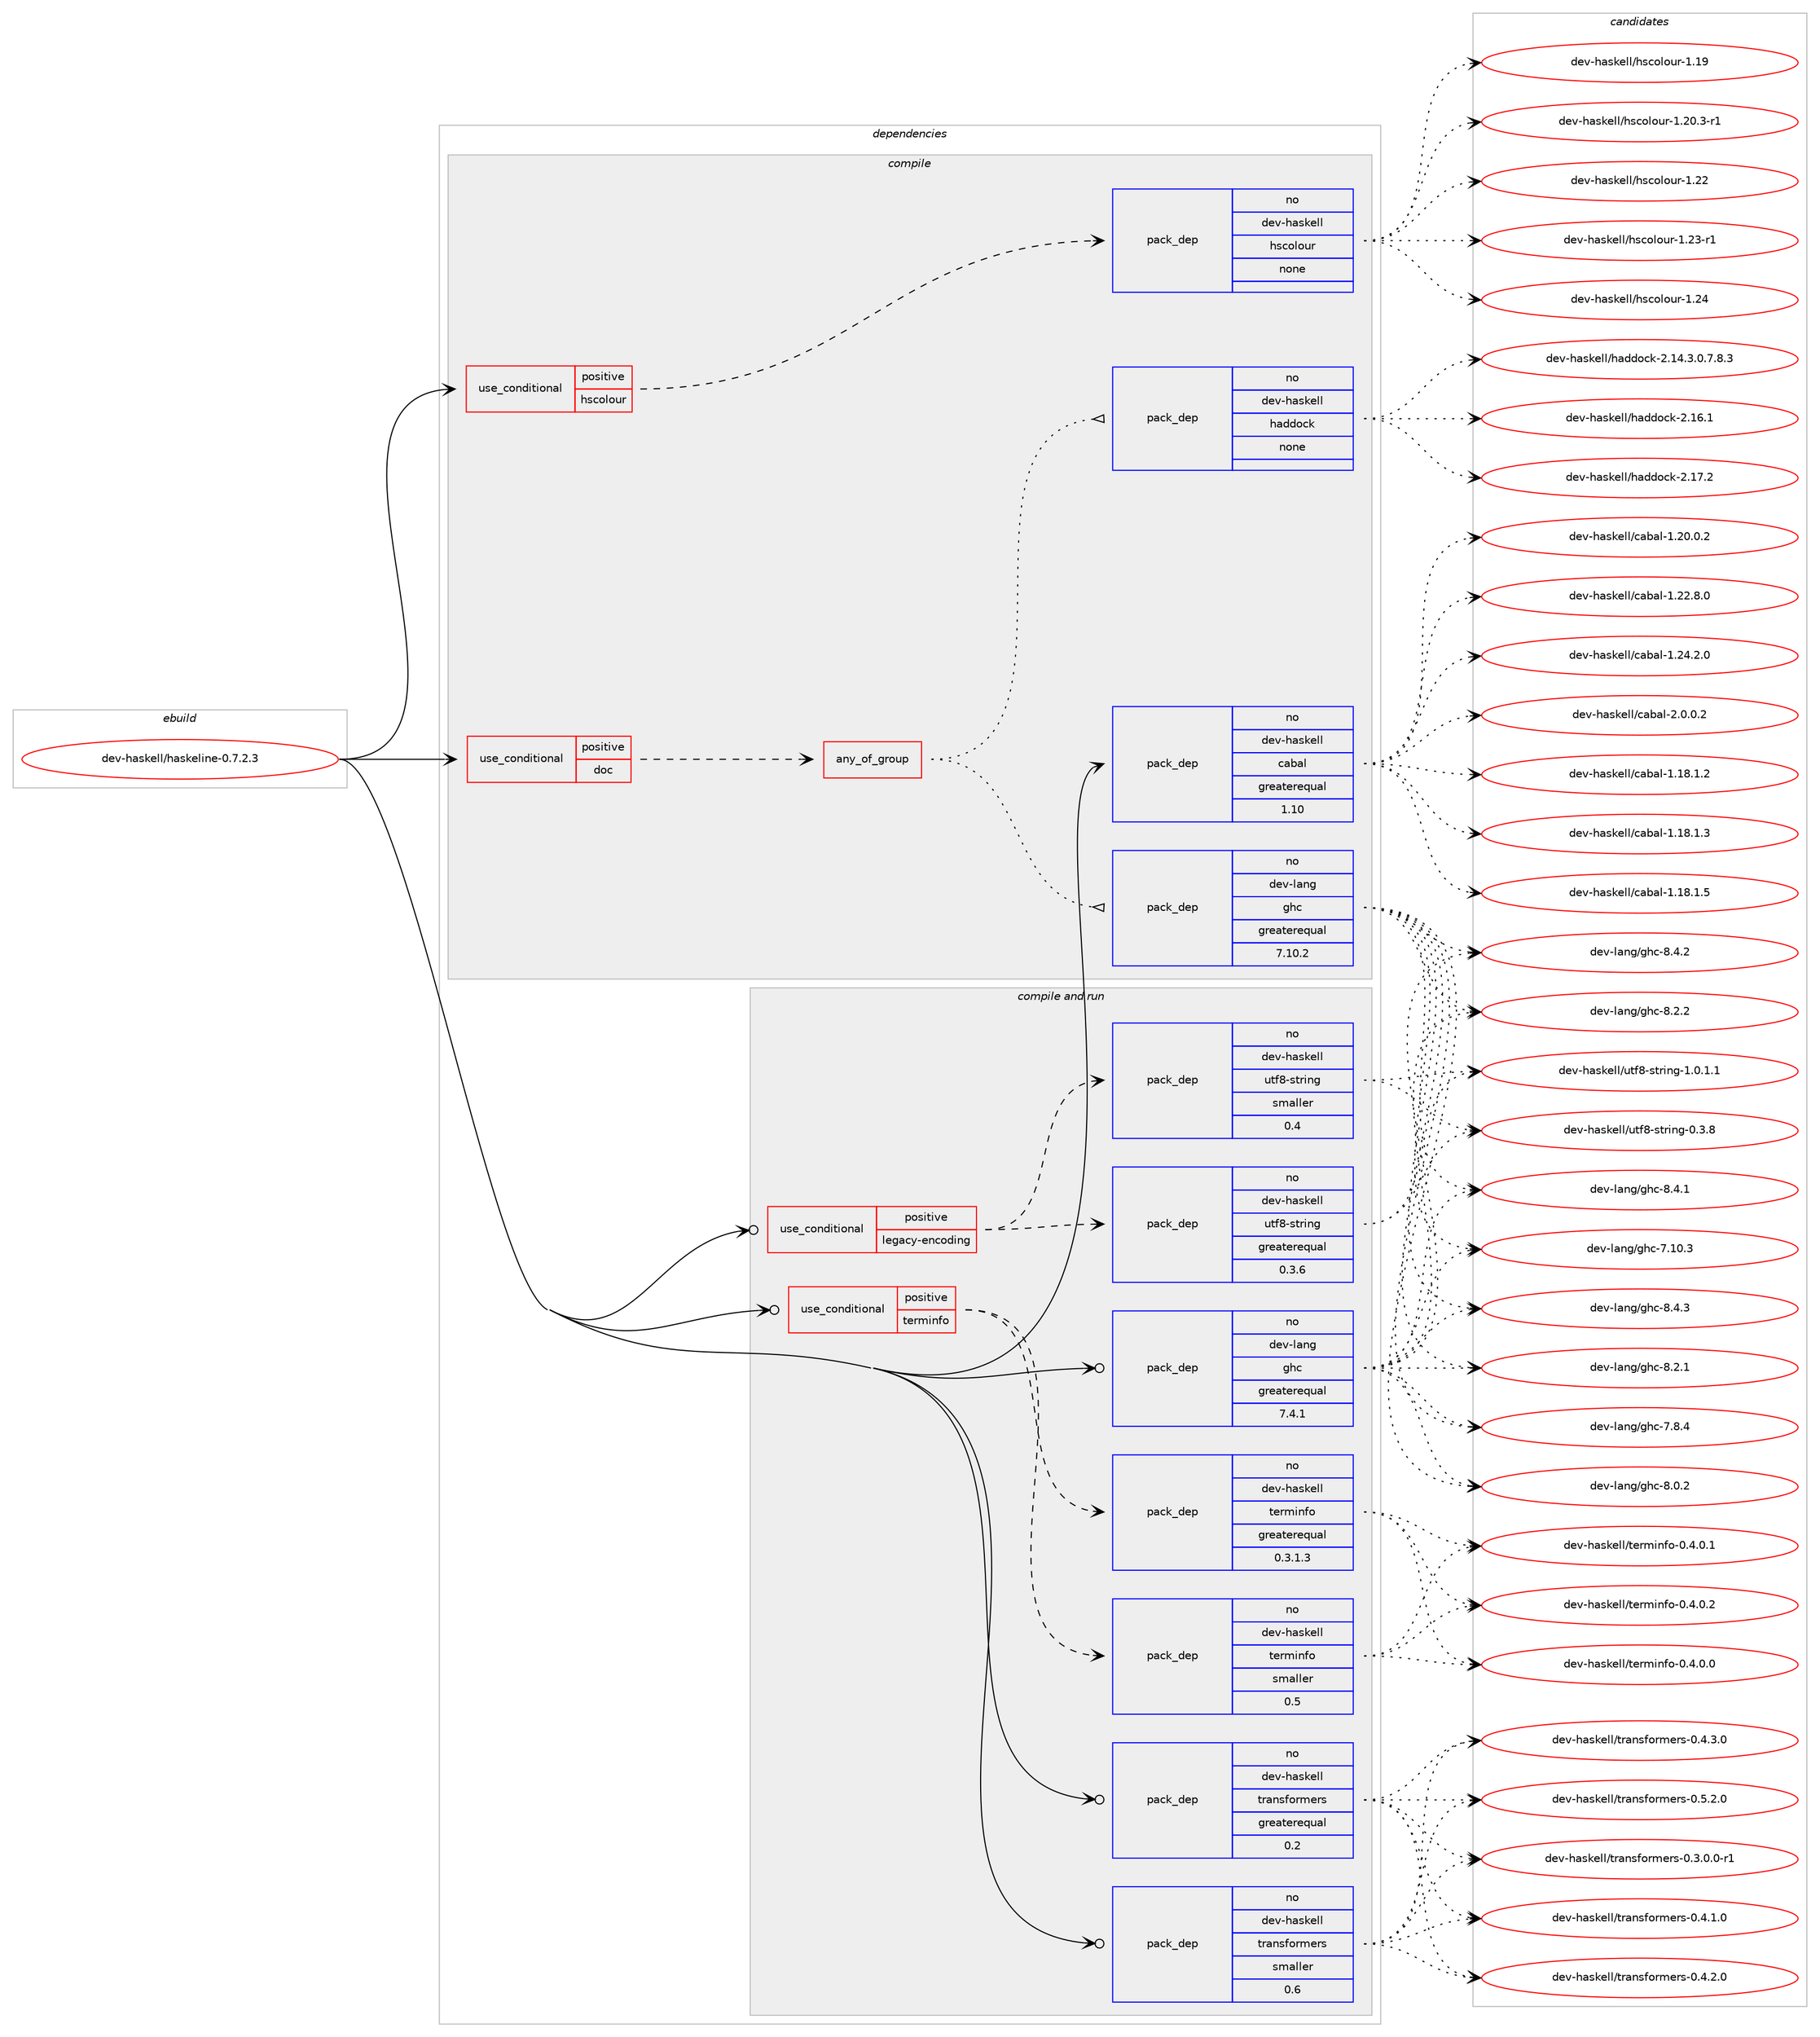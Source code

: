 digraph prolog {

# *************
# Graph options
# *************

newrank=true;
concentrate=true;
compound=true;
graph [rankdir=LR,fontname=Helvetica,fontsize=10,ranksep=1.5];#, ranksep=2.5, nodesep=0.2];
edge  [arrowhead=vee];
node  [fontname=Helvetica,fontsize=10];

# **********
# The ebuild
# **********

subgraph cluster_leftcol {
color=gray;
rank=same;
label=<<i>ebuild</i>>;
id [label="dev-haskell/haskeline-0.7.2.3", color=red, width=4, href="../dev-haskell/haskeline-0.7.2.3.svg"];
}

# ****************
# The dependencies
# ****************

subgraph cluster_midcol {
color=gray;
label=<<i>dependencies</i>>;
subgraph cluster_compile {
fillcolor="#eeeeee";
style=filled;
label=<<i>compile</i>>;
subgraph cond359811 {
dependency1334032 [label=<<TABLE BORDER="0" CELLBORDER="1" CELLSPACING="0" CELLPADDING="4"><TR><TD ROWSPAN="3" CELLPADDING="10">use_conditional</TD></TR><TR><TD>positive</TD></TR><TR><TD>doc</TD></TR></TABLE>>, shape=none, color=red];
subgraph any20980 {
dependency1334033 [label=<<TABLE BORDER="0" CELLBORDER="1" CELLSPACING="0" CELLPADDING="4"><TR><TD CELLPADDING="10">any_of_group</TD></TR></TABLE>>, shape=none, color=red];subgraph pack952689 {
dependency1334034 [label=<<TABLE BORDER="0" CELLBORDER="1" CELLSPACING="0" CELLPADDING="4" WIDTH="220"><TR><TD ROWSPAN="6" CELLPADDING="30">pack_dep</TD></TR><TR><TD WIDTH="110">no</TD></TR><TR><TD>dev-haskell</TD></TR><TR><TD>haddock</TD></TR><TR><TD>none</TD></TR><TR><TD></TD></TR></TABLE>>, shape=none, color=blue];
}
dependency1334033:e -> dependency1334034:w [weight=20,style="dotted",arrowhead="oinv"];
subgraph pack952690 {
dependency1334035 [label=<<TABLE BORDER="0" CELLBORDER="1" CELLSPACING="0" CELLPADDING="4" WIDTH="220"><TR><TD ROWSPAN="6" CELLPADDING="30">pack_dep</TD></TR><TR><TD WIDTH="110">no</TD></TR><TR><TD>dev-lang</TD></TR><TR><TD>ghc</TD></TR><TR><TD>greaterequal</TD></TR><TR><TD>7.10.2</TD></TR></TABLE>>, shape=none, color=blue];
}
dependency1334033:e -> dependency1334035:w [weight=20,style="dotted",arrowhead="oinv"];
}
dependency1334032:e -> dependency1334033:w [weight=20,style="dashed",arrowhead="vee"];
}
id:e -> dependency1334032:w [weight=20,style="solid",arrowhead="vee"];
subgraph cond359812 {
dependency1334036 [label=<<TABLE BORDER="0" CELLBORDER="1" CELLSPACING="0" CELLPADDING="4"><TR><TD ROWSPAN="3" CELLPADDING="10">use_conditional</TD></TR><TR><TD>positive</TD></TR><TR><TD>hscolour</TD></TR></TABLE>>, shape=none, color=red];
subgraph pack952691 {
dependency1334037 [label=<<TABLE BORDER="0" CELLBORDER="1" CELLSPACING="0" CELLPADDING="4" WIDTH="220"><TR><TD ROWSPAN="6" CELLPADDING="30">pack_dep</TD></TR><TR><TD WIDTH="110">no</TD></TR><TR><TD>dev-haskell</TD></TR><TR><TD>hscolour</TD></TR><TR><TD>none</TD></TR><TR><TD></TD></TR></TABLE>>, shape=none, color=blue];
}
dependency1334036:e -> dependency1334037:w [weight=20,style="dashed",arrowhead="vee"];
}
id:e -> dependency1334036:w [weight=20,style="solid",arrowhead="vee"];
subgraph pack952692 {
dependency1334038 [label=<<TABLE BORDER="0" CELLBORDER="1" CELLSPACING="0" CELLPADDING="4" WIDTH="220"><TR><TD ROWSPAN="6" CELLPADDING="30">pack_dep</TD></TR><TR><TD WIDTH="110">no</TD></TR><TR><TD>dev-haskell</TD></TR><TR><TD>cabal</TD></TR><TR><TD>greaterequal</TD></TR><TR><TD>1.10</TD></TR></TABLE>>, shape=none, color=blue];
}
id:e -> dependency1334038:w [weight=20,style="solid",arrowhead="vee"];
}
subgraph cluster_compileandrun {
fillcolor="#eeeeee";
style=filled;
label=<<i>compile and run</i>>;
subgraph cond359813 {
dependency1334039 [label=<<TABLE BORDER="0" CELLBORDER="1" CELLSPACING="0" CELLPADDING="4"><TR><TD ROWSPAN="3" CELLPADDING="10">use_conditional</TD></TR><TR><TD>positive</TD></TR><TR><TD>legacy-encoding</TD></TR></TABLE>>, shape=none, color=red];
subgraph pack952693 {
dependency1334040 [label=<<TABLE BORDER="0" CELLBORDER="1" CELLSPACING="0" CELLPADDING="4" WIDTH="220"><TR><TD ROWSPAN="6" CELLPADDING="30">pack_dep</TD></TR><TR><TD WIDTH="110">no</TD></TR><TR><TD>dev-haskell</TD></TR><TR><TD>utf8-string</TD></TR><TR><TD>greaterequal</TD></TR><TR><TD>0.3.6</TD></TR></TABLE>>, shape=none, color=blue];
}
dependency1334039:e -> dependency1334040:w [weight=20,style="dashed",arrowhead="vee"];
subgraph pack952694 {
dependency1334041 [label=<<TABLE BORDER="0" CELLBORDER="1" CELLSPACING="0" CELLPADDING="4" WIDTH="220"><TR><TD ROWSPAN="6" CELLPADDING="30">pack_dep</TD></TR><TR><TD WIDTH="110">no</TD></TR><TR><TD>dev-haskell</TD></TR><TR><TD>utf8-string</TD></TR><TR><TD>smaller</TD></TR><TR><TD>0.4</TD></TR></TABLE>>, shape=none, color=blue];
}
dependency1334039:e -> dependency1334041:w [weight=20,style="dashed",arrowhead="vee"];
}
id:e -> dependency1334039:w [weight=20,style="solid",arrowhead="odotvee"];
subgraph cond359814 {
dependency1334042 [label=<<TABLE BORDER="0" CELLBORDER="1" CELLSPACING="0" CELLPADDING="4"><TR><TD ROWSPAN="3" CELLPADDING="10">use_conditional</TD></TR><TR><TD>positive</TD></TR><TR><TD>terminfo</TD></TR></TABLE>>, shape=none, color=red];
subgraph pack952695 {
dependency1334043 [label=<<TABLE BORDER="0" CELLBORDER="1" CELLSPACING="0" CELLPADDING="4" WIDTH="220"><TR><TD ROWSPAN="6" CELLPADDING="30">pack_dep</TD></TR><TR><TD WIDTH="110">no</TD></TR><TR><TD>dev-haskell</TD></TR><TR><TD>terminfo</TD></TR><TR><TD>greaterequal</TD></TR><TR><TD>0.3.1.3</TD></TR></TABLE>>, shape=none, color=blue];
}
dependency1334042:e -> dependency1334043:w [weight=20,style="dashed",arrowhead="vee"];
subgraph pack952696 {
dependency1334044 [label=<<TABLE BORDER="0" CELLBORDER="1" CELLSPACING="0" CELLPADDING="4" WIDTH="220"><TR><TD ROWSPAN="6" CELLPADDING="30">pack_dep</TD></TR><TR><TD WIDTH="110">no</TD></TR><TR><TD>dev-haskell</TD></TR><TR><TD>terminfo</TD></TR><TR><TD>smaller</TD></TR><TR><TD>0.5</TD></TR></TABLE>>, shape=none, color=blue];
}
dependency1334042:e -> dependency1334044:w [weight=20,style="dashed",arrowhead="vee"];
}
id:e -> dependency1334042:w [weight=20,style="solid",arrowhead="odotvee"];
subgraph pack952697 {
dependency1334045 [label=<<TABLE BORDER="0" CELLBORDER="1" CELLSPACING="0" CELLPADDING="4" WIDTH="220"><TR><TD ROWSPAN="6" CELLPADDING="30">pack_dep</TD></TR><TR><TD WIDTH="110">no</TD></TR><TR><TD>dev-haskell</TD></TR><TR><TD>transformers</TD></TR><TR><TD>greaterequal</TD></TR><TR><TD>0.2</TD></TR></TABLE>>, shape=none, color=blue];
}
id:e -> dependency1334045:w [weight=20,style="solid",arrowhead="odotvee"];
subgraph pack952698 {
dependency1334046 [label=<<TABLE BORDER="0" CELLBORDER="1" CELLSPACING="0" CELLPADDING="4" WIDTH="220"><TR><TD ROWSPAN="6" CELLPADDING="30">pack_dep</TD></TR><TR><TD WIDTH="110">no</TD></TR><TR><TD>dev-haskell</TD></TR><TR><TD>transformers</TD></TR><TR><TD>smaller</TD></TR><TR><TD>0.6</TD></TR></TABLE>>, shape=none, color=blue];
}
id:e -> dependency1334046:w [weight=20,style="solid",arrowhead="odotvee"];
subgraph pack952699 {
dependency1334047 [label=<<TABLE BORDER="0" CELLBORDER="1" CELLSPACING="0" CELLPADDING="4" WIDTH="220"><TR><TD ROWSPAN="6" CELLPADDING="30">pack_dep</TD></TR><TR><TD WIDTH="110">no</TD></TR><TR><TD>dev-lang</TD></TR><TR><TD>ghc</TD></TR><TR><TD>greaterequal</TD></TR><TR><TD>7.4.1</TD></TR></TABLE>>, shape=none, color=blue];
}
id:e -> dependency1334047:w [weight=20,style="solid",arrowhead="odotvee"];
}
subgraph cluster_run {
fillcolor="#eeeeee";
style=filled;
label=<<i>run</i>>;
}
}

# **************
# The candidates
# **************

subgraph cluster_choices {
rank=same;
color=gray;
label=<<i>candidates</i>>;

subgraph choice952689 {
color=black;
nodesep=1;
choice1001011184510497115107101108108471049710010011199107455046495246514648465546564651 [label="dev-haskell/haddock-2.14.3.0.7.8.3", color=red, width=4,href="../dev-haskell/haddock-2.14.3.0.7.8.3.svg"];
choice100101118451049711510710110810847104971001001119910745504649544649 [label="dev-haskell/haddock-2.16.1", color=red, width=4,href="../dev-haskell/haddock-2.16.1.svg"];
choice100101118451049711510710110810847104971001001119910745504649554650 [label="dev-haskell/haddock-2.17.2", color=red, width=4,href="../dev-haskell/haddock-2.17.2.svg"];
dependency1334034:e -> choice1001011184510497115107101108108471049710010011199107455046495246514648465546564651:w [style=dotted,weight="100"];
dependency1334034:e -> choice100101118451049711510710110810847104971001001119910745504649544649:w [style=dotted,weight="100"];
dependency1334034:e -> choice100101118451049711510710110810847104971001001119910745504649554650:w [style=dotted,weight="100"];
}
subgraph choice952690 {
color=black;
nodesep=1;
choice1001011184510897110103471031049945554649484651 [label="dev-lang/ghc-7.10.3", color=red, width=4,href="../dev-lang/ghc-7.10.3.svg"];
choice10010111845108971101034710310499455546564652 [label="dev-lang/ghc-7.8.4", color=red, width=4,href="../dev-lang/ghc-7.8.4.svg"];
choice10010111845108971101034710310499455646484650 [label="dev-lang/ghc-8.0.2", color=red, width=4,href="../dev-lang/ghc-8.0.2.svg"];
choice10010111845108971101034710310499455646504649 [label="dev-lang/ghc-8.2.1", color=red, width=4,href="../dev-lang/ghc-8.2.1.svg"];
choice10010111845108971101034710310499455646504650 [label="dev-lang/ghc-8.2.2", color=red, width=4,href="../dev-lang/ghc-8.2.2.svg"];
choice10010111845108971101034710310499455646524649 [label="dev-lang/ghc-8.4.1", color=red, width=4,href="../dev-lang/ghc-8.4.1.svg"];
choice10010111845108971101034710310499455646524650 [label="dev-lang/ghc-8.4.2", color=red, width=4,href="../dev-lang/ghc-8.4.2.svg"];
choice10010111845108971101034710310499455646524651 [label="dev-lang/ghc-8.4.3", color=red, width=4,href="../dev-lang/ghc-8.4.3.svg"];
dependency1334035:e -> choice1001011184510897110103471031049945554649484651:w [style=dotted,weight="100"];
dependency1334035:e -> choice10010111845108971101034710310499455546564652:w [style=dotted,weight="100"];
dependency1334035:e -> choice10010111845108971101034710310499455646484650:w [style=dotted,weight="100"];
dependency1334035:e -> choice10010111845108971101034710310499455646504649:w [style=dotted,weight="100"];
dependency1334035:e -> choice10010111845108971101034710310499455646504650:w [style=dotted,weight="100"];
dependency1334035:e -> choice10010111845108971101034710310499455646524649:w [style=dotted,weight="100"];
dependency1334035:e -> choice10010111845108971101034710310499455646524650:w [style=dotted,weight="100"];
dependency1334035:e -> choice10010111845108971101034710310499455646524651:w [style=dotted,weight="100"];
}
subgraph choice952691 {
color=black;
nodesep=1;
choice100101118451049711510710110810847104115991111081111171144549464957 [label="dev-haskell/hscolour-1.19", color=red, width=4,href="../dev-haskell/hscolour-1.19.svg"];
choice10010111845104971151071011081084710411599111108111117114454946504846514511449 [label="dev-haskell/hscolour-1.20.3-r1", color=red, width=4,href="../dev-haskell/hscolour-1.20.3-r1.svg"];
choice100101118451049711510710110810847104115991111081111171144549465050 [label="dev-haskell/hscolour-1.22", color=red, width=4,href="../dev-haskell/hscolour-1.22.svg"];
choice1001011184510497115107101108108471041159911110811111711445494650514511449 [label="dev-haskell/hscolour-1.23-r1", color=red, width=4,href="../dev-haskell/hscolour-1.23-r1.svg"];
choice100101118451049711510710110810847104115991111081111171144549465052 [label="dev-haskell/hscolour-1.24", color=red, width=4,href="../dev-haskell/hscolour-1.24.svg"];
dependency1334037:e -> choice100101118451049711510710110810847104115991111081111171144549464957:w [style=dotted,weight="100"];
dependency1334037:e -> choice10010111845104971151071011081084710411599111108111117114454946504846514511449:w [style=dotted,weight="100"];
dependency1334037:e -> choice100101118451049711510710110810847104115991111081111171144549465050:w [style=dotted,weight="100"];
dependency1334037:e -> choice1001011184510497115107101108108471041159911110811111711445494650514511449:w [style=dotted,weight="100"];
dependency1334037:e -> choice100101118451049711510710110810847104115991111081111171144549465052:w [style=dotted,weight="100"];
}
subgraph choice952692 {
color=black;
nodesep=1;
choice10010111845104971151071011081084799979897108454946495646494650 [label="dev-haskell/cabal-1.18.1.2", color=red, width=4,href="../dev-haskell/cabal-1.18.1.2.svg"];
choice10010111845104971151071011081084799979897108454946495646494651 [label="dev-haskell/cabal-1.18.1.3", color=red, width=4,href="../dev-haskell/cabal-1.18.1.3.svg"];
choice10010111845104971151071011081084799979897108454946495646494653 [label="dev-haskell/cabal-1.18.1.5", color=red, width=4,href="../dev-haskell/cabal-1.18.1.5.svg"];
choice10010111845104971151071011081084799979897108454946504846484650 [label="dev-haskell/cabal-1.20.0.2", color=red, width=4,href="../dev-haskell/cabal-1.20.0.2.svg"];
choice10010111845104971151071011081084799979897108454946505046564648 [label="dev-haskell/cabal-1.22.8.0", color=red, width=4,href="../dev-haskell/cabal-1.22.8.0.svg"];
choice10010111845104971151071011081084799979897108454946505246504648 [label="dev-haskell/cabal-1.24.2.0", color=red, width=4,href="../dev-haskell/cabal-1.24.2.0.svg"];
choice100101118451049711510710110810847999798971084550464846484650 [label="dev-haskell/cabal-2.0.0.2", color=red, width=4,href="../dev-haskell/cabal-2.0.0.2.svg"];
dependency1334038:e -> choice10010111845104971151071011081084799979897108454946495646494650:w [style=dotted,weight="100"];
dependency1334038:e -> choice10010111845104971151071011081084799979897108454946495646494651:w [style=dotted,weight="100"];
dependency1334038:e -> choice10010111845104971151071011081084799979897108454946495646494653:w [style=dotted,weight="100"];
dependency1334038:e -> choice10010111845104971151071011081084799979897108454946504846484650:w [style=dotted,weight="100"];
dependency1334038:e -> choice10010111845104971151071011081084799979897108454946505046564648:w [style=dotted,weight="100"];
dependency1334038:e -> choice10010111845104971151071011081084799979897108454946505246504648:w [style=dotted,weight="100"];
dependency1334038:e -> choice100101118451049711510710110810847999798971084550464846484650:w [style=dotted,weight="100"];
}
subgraph choice952693 {
color=black;
nodesep=1;
choice1001011184510497115107101108108471171161025645115116114105110103454846514656 [label="dev-haskell/utf8-string-0.3.8", color=red, width=4,href="../dev-haskell/utf8-string-0.3.8.svg"];
choice10010111845104971151071011081084711711610256451151161141051101034549464846494649 [label="dev-haskell/utf8-string-1.0.1.1", color=red, width=4,href="../dev-haskell/utf8-string-1.0.1.1.svg"];
dependency1334040:e -> choice1001011184510497115107101108108471171161025645115116114105110103454846514656:w [style=dotted,weight="100"];
dependency1334040:e -> choice10010111845104971151071011081084711711610256451151161141051101034549464846494649:w [style=dotted,weight="100"];
}
subgraph choice952694 {
color=black;
nodesep=1;
choice1001011184510497115107101108108471171161025645115116114105110103454846514656 [label="dev-haskell/utf8-string-0.3.8", color=red, width=4,href="../dev-haskell/utf8-string-0.3.8.svg"];
choice10010111845104971151071011081084711711610256451151161141051101034549464846494649 [label="dev-haskell/utf8-string-1.0.1.1", color=red, width=4,href="../dev-haskell/utf8-string-1.0.1.1.svg"];
dependency1334041:e -> choice1001011184510497115107101108108471171161025645115116114105110103454846514656:w [style=dotted,weight="100"];
dependency1334041:e -> choice10010111845104971151071011081084711711610256451151161141051101034549464846494649:w [style=dotted,weight="100"];
}
subgraph choice952695 {
color=black;
nodesep=1;
choice1001011184510497115107101108108471161011141091051101021114548465246484648 [label="dev-haskell/terminfo-0.4.0.0", color=red, width=4,href="../dev-haskell/terminfo-0.4.0.0.svg"];
choice1001011184510497115107101108108471161011141091051101021114548465246484649 [label="dev-haskell/terminfo-0.4.0.1", color=red, width=4,href="../dev-haskell/terminfo-0.4.0.1.svg"];
choice1001011184510497115107101108108471161011141091051101021114548465246484650 [label="dev-haskell/terminfo-0.4.0.2", color=red, width=4,href="../dev-haskell/terminfo-0.4.0.2.svg"];
dependency1334043:e -> choice1001011184510497115107101108108471161011141091051101021114548465246484648:w [style=dotted,weight="100"];
dependency1334043:e -> choice1001011184510497115107101108108471161011141091051101021114548465246484649:w [style=dotted,weight="100"];
dependency1334043:e -> choice1001011184510497115107101108108471161011141091051101021114548465246484650:w [style=dotted,weight="100"];
}
subgraph choice952696 {
color=black;
nodesep=1;
choice1001011184510497115107101108108471161011141091051101021114548465246484648 [label="dev-haskell/terminfo-0.4.0.0", color=red, width=4,href="../dev-haskell/terminfo-0.4.0.0.svg"];
choice1001011184510497115107101108108471161011141091051101021114548465246484649 [label="dev-haskell/terminfo-0.4.0.1", color=red, width=4,href="../dev-haskell/terminfo-0.4.0.1.svg"];
choice1001011184510497115107101108108471161011141091051101021114548465246484650 [label="dev-haskell/terminfo-0.4.0.2", color=red, width=4,href="../dev-haskell/terminfo-0.4.0.2.svg"];
dependency1334044:e -> choice1001011184510497115107101108108471161011141091051101021114548465246484648:w [style=dotted,weight="100"];
dependency1334044:e -> choice1001011184510497115107101108108471161011141091051101021114548465246484649:w [style=dotted,weight="100"];
dependency1334044:e -> choice1001011184510497115107101108108471161011141091051101021114548465246484650:w [style=dotted,weight="100"];
}
subgraph choice952697 {
color=black;
nodesep=1;
choice1001011184510497115107101108108471161149711011510211111410910111411545484651464846484511449 [label="dev-haskell/transformers-0.3.0.0-r1", color=red, width=4,href="../dev-haskell/transformers-0.3.0.0-r1.svg"];
choice100101118451049711510710110810847116114971101151021111141091011141154548465246494648 [label="dev-haskell/transformers-0.4.1.0", color=red, width=4,href="../dev-haskell/transformers-0.4.1.0.svg"];
choice100101118451049711510710110810847116114971101151021111141091011141154548465246504648 [label="dev-haskell/transformers-0.4.2.0", color=red, width=4,href="../dev-haskell/transformers-0.4.2.0.svg"];
choice100101118451049711510710110810847116114971101151021111141091011141154548465246514648 [label="dev-haskell/transformers-0.4.3.0", color=red, width=4,href="../dev-haskell/transformers-0.4.3.0.svg"];
choice100101118451049711510710110810847116114971101151021111141091011141154548465346504648 [label="dev-haskell/transformers-0.5.2.0", color=red, width=4,href="../dev-haskell/transformers-0.5.2.0.svg"];
dependency1334045:e -> choice1001011184510497115107101108108471161149711011510211111410910111411545484651464846484511449:w [style=dotted,weight="100"];
dependency1334045:e -> choice100101118451049711510710110810847116114971101151021111141091011141154548465246494648:w [style=dotted,weight="100"];
dependency1334045:e -> choice100101118451049711510710110810847116114971101151021111141091011141154548465246504648:w [style=dotted,weight="100"];
dependency1334045:e -> choice100101118451049711510710110810847116114971101151021111141091011141154548465246514648:w [style=dotted,weight="100"];
dependency1334045:e -> choice100101118451049711510710110810847116114971101151021111141091011141154548465346504648:w [style=dotted,weight="100"];
}
subgraph choice952698 {
color=black;
nodesep=1;
choice1001011184510497115107101108108471161149711011510211111410910111411545484651464846484511449 [label="dev-haskell/transformers-0.3.0.0-r1", color=red, width=4,href="../dev-haskell/transformers-0.3.0.0-r1.svg"];
choice100101118451049711510710110810847116114971101151021111141091011141154548465246494648 [label="dev-haskell/transformers-0.4.1.0", color=red, width=4,href="../dev-haskell/transformers-0.4.1.0.svg"];
choice100101118451049711510710110810847116114971101151021111141091011141154548465246504648 [label="dev-haskell/transformers-0.4.2.0", color=red, width=4,href="../dev-haskell/transformers-0.4.2.0.svg"];
choice100101118451049711510710110810847116114971101151021111141091011141154548465246514648 [label="dev-haskell/transformers-0.4.3.0", color=red, width=4,href="../dev-haskell/transformers-0.4.3.0.svg"];
choice100101118451049711510710110810847116114971101151021111141091011141154548465346504648 [label="dev-haskell/transformers-0.5.2.0", color=red, width=4,href="../dev-haskell/transformers-0.5.2.0.svg"];
dependency1334046:e -> choice1001011184510497115107101108108471161149711011510211111410910111411545484651464846484511449:w [style=dotted,weight="100"];
dependency1334046:e -> choice100101118451049711510710110810847116114971101151021111141091011141154548465246494648:w [style=dotted,weight="100"];
dependency1334046:e -> choice100101118451049711510710110810847116114971101151021111141091011141154548465246504648:w [style=dotted,weight="100"];
dependency1334046:e -> choice100101118451049711510710110810847116114971101151021111141091011141154548465246514648:w [style=dotted,weight="100"];
dependency1334046:e -> choice100101118451049711510710110810847116114971101151021111141091011141154548465346504648:w [style=dotted,weight="100"];
}
subgraph choice952699 {
color=black;
nodesep=1;
choice1001011184510897110103471031049945554649484651 [label="dev-lang/ghc-7.10.3", color=red, width=4,href="../dev-lang/ghc-7.10.3.svg"];
choice10010111845108971101034710310499455546564652 [label="dev-lang/ghc-7.8.4", color=red, width=4,href="../dev-lang/ghc-7.8.4.svg"];
choice10010111845108971101034710310499455646484650 [label="dev-lang/ghc-8.0.2", color=red, width=4,href="../dev-lang/ghc-8.0.2.svg"];
choice10010111845108971101034710310499455646504649 [label="dev-lang/ghc-8.2.1", color=red, width=4,href="../dev-lang/ghc-8.2.1.svg"];
choice10010111845108971101034710310499455646504650 [label="dev-lang/ghc-8.2.2", color=red, width=4,href="../dev-lang/ghc-8.2.2.svg"];
choice10010111845108971101034710310499455646524649 [label="dev-lang/ghc-8.4.1", color=red, width=4,href="../dev-lang/ghc-8.4.1.svg"];
choice10010111845108971101034710310499455646524650 [label="dev-lang/ghc-8.4.2", color=red, width=4,href="../dev-lang/ghc-8.4.2.svg"];
choice10010111845108971101034710310499455646524651 [label="dev-lang/ghc-8.4.3", color=red, width=4,href="../dev-lang/ghc-8.4.3.svg"];
dependency1334047:e -> choice1001011184510897110103471031049945554649484651:w [style=dotted,weight="100"];
dependency1334047:e -> choice10010111845108971101034710310499455546564652:w [style=dotted,weight="100"];
dependency1334047:e -> choice10010111845108971101034710310499455646484650:w [style=dotted,weight="100"];
dependency1334047:e -> choice10010111845108971101034710310499455646504649:w [style=dotted,weight="100"];
dependency1334047:e -> choice10010111845108971101034710310499455646504650:w [style=dotted,weight="100"];
dependency1334047:e -> choice10010111845108971101034710310499455646524649:w [style=dotted,weight="100"];
dependency1334047:e -> choice10010111845108971101034710310499455646524650:w [style=dotted,weight="100"];
dependency1334047:e -> choice10010111845108971101034710310499455646524651:w [style=dotted,weight="100"];
}
}

}
